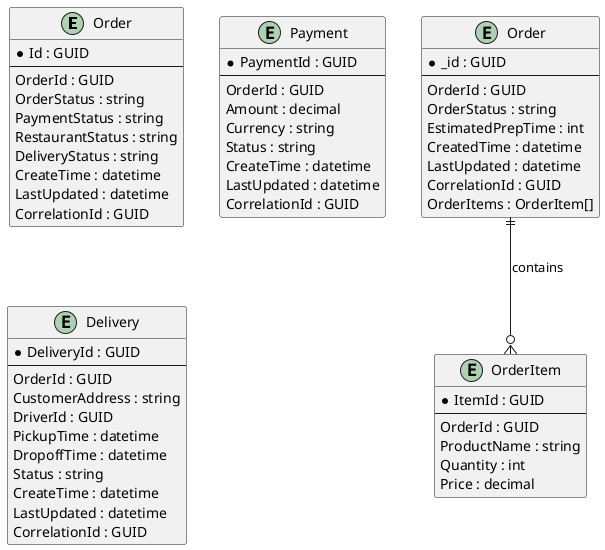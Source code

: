 @startuml "ER Diagram - Pizza Ordering System"
' Entity Relationship Diagram for service databases

entity "Order" as order {
  * Id : GUID
  --
  OrderId : GUID
  OrderStatus : string
  PaymentStatus : string
  RestaurantStatus : string
  DeliveryStatus : string
  CreateTime : datetime
  LastUpdated : datetime
  CorrelationId : GUID
}

entity "Payment" as payment {
  * PaymentId : GUID
  --
  OrderId : GUID
  Amount : decimal
  Currency : string
  Status : string
  CreateTime : datetime
  LastUpdated : datetime
  CorrelationId : GUID
}

entity "Order" as rest {
  * _id : GUID
  --
  OrderId : GUID
  OrderStatus : string
  EstimatedPrepTime : int
  CreatedTime : datetime
  LastUpdated : datetime
  CorrelationId : GUID
  OrderItems : OrderItem[]
}

entity "OrderItem" as item {
  * ItemId : GUID
  --
  OrderId : GUID
  ProductName : string
  Quantity : int
  Price : decimal
}

entity "Delivery" as delivery {
  * DeliveryId : GUID
  --
  OrderId : GUID
  CustomerAddress : string
  DriverId : GUID
  PickupTime : datetime
  DropoffTime : datetime
  Status : string
  CreateTime : datetime
  LastUpdated : datetime
  CorrelationId : GUID
}

' Relationships
rest ||--o{ item : contains

@enduml